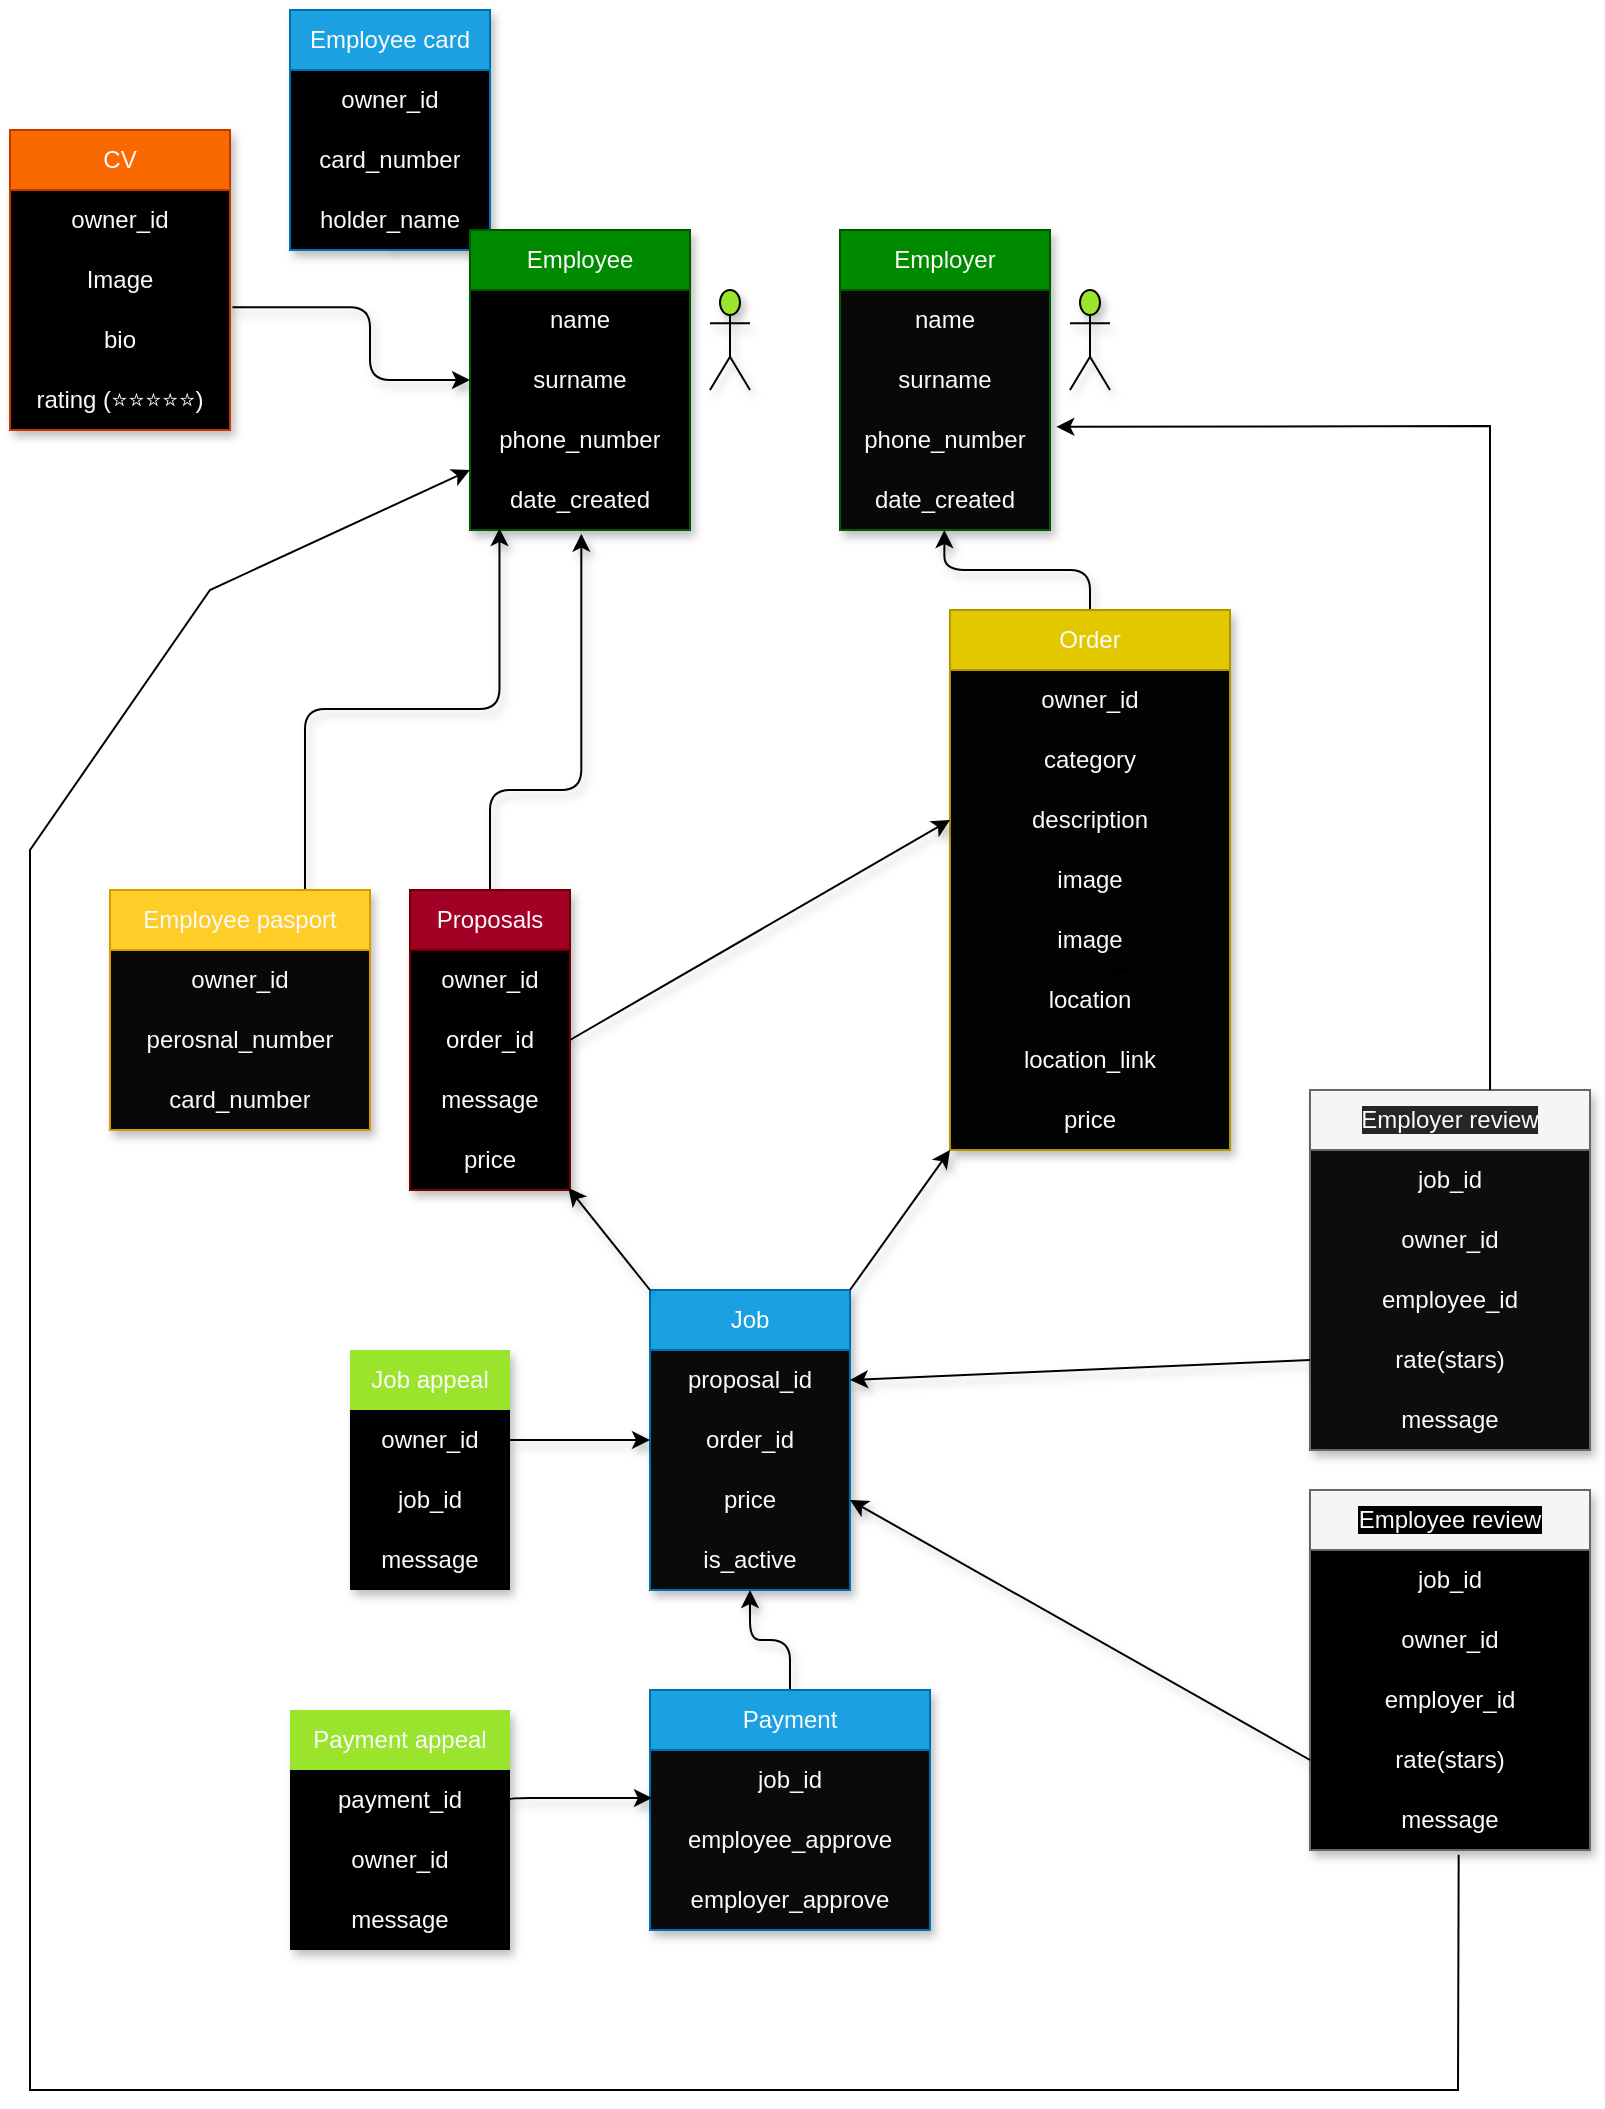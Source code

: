 <mxfile>
    <diagram id="SfdX-snPM93B8bF9I1mG" name="Page-1">
        <mxGraphModel dx="1243" dy="706" grid="1" gridSize="10" guides="1" tooltips="1" connect="1" arrows="1" fold="1" page="1" pageScale="1" pageWidth="850" pageHeight="1100" math="0" shadow="0">
            <root>
                <mxCell id="0"/>
                <mxCell id="1" parent="0"/>
                <mxCell id="148" style="edgeStyle=elbowEdgeStyle;elbow=vertical;html=1;exitX=0.5;exitY=1;exitDx=0;exitDy=0;entryX=0.5;entryY=0;entryDx=0;entryDy=0;fontColor=#fafafa;align=center;labelBackgroundColor=none;shadow=1;" parent="1" source="8" target="18" edge="1">
                    <mxGeometry relative="1" as="geometry"/>
                </mxCell>
                <mxCell id="8" value="Employee card" style="swimlane;fontStyle=0;childLayout=stackLayout;horizontal=1;startSize=30;horizontalStack=0;resizeParent=1;resizeParentMax=0;resizeLast=0;collapsible=1;marginBottom=0;whiteSpace=wrap;html=1;fillColor=#1ba1e2;fontColor=#fafafa;strokeColor=#006EAF;gradientColor=none;swimlaneFillColor=#000000;align=center;labelBackgroundColor=none;shadow=1;" parent="1" vertex="1">
                    <mxGeometry x="190" y="20" width="100" height="120" as="geometry"/>
                </mxCell>
                <mxCell id="9" value="owner_id" style="text;strokeColor=none;fillColor=none;align=center;verticalAlign=middle;spacingLeft=4;spacingRight=4;overflow=hidden;points=[[0,0.5],[1,0.5]];portConstraint=eastwest;rotatable=0;whiteSpace=wrap;html=1;labelBackgroundColor=none;fontColor=#fafafa;shadow=1;" parent="8" vertex="1">
                    <mxGeometry y="30" width="100" height="30" as="geometry"/>
                </mxCell>
                <mxCell id="200" value="card_number" style="text;strokeColor=none;fillColor=none;align=center;verticalAlign=middle;spacingLeft=4;spacingRight=4;overflow=hidden;points=[[0,0.5],[1,0.5]];portConstraint=eastwest;rotatable=0;whiteSpace=wrap;html=1;labelBackgroundColor=none;fontColor=#fafafa;shadow=1;" parent="8" vertex="1">
                    <mxGeometry y="60" width="100" height="30" as="geometry"/>
                </mxCell>
                <mxCell id="10" value="holder_name" style="text;strokeColor=none;fillColor=none;align=center;verticalAlign=middle;spacingLeft=4;spacingRight=4;overflow=hidden;points=[[0,0.5],[1,0.5]];portConstraint=eastwest;rotatable=0;whiteSpace=wrap;html=1;labelBackgroundColor=none;fontColor=#fafafa;shadow=1;" parent="8" vertex="1">
                    <mxGeometry y="90" width="100" height="30" as="geometry"/>
                </mxCell>
                <mxCell id="18" value="Employee" style="swimlane;fontStyle=0;childLayout=stackLayout;horizontal=1;startSize=30;horizontalStack=0;resizeParent=1;resizeParentMax=0;resizeLast=0;collapsible=1;marginBottom=0;whiteSpace=wrap;html=1;fillColor=#008a00;fontColor=#fafafa;strokeColor=#005700;swimlaneFillColor=#000000;align=center;labelBackgroundColor=none;shadow=1;" parent="1" vertex="1">
                    <mxGeometry x="280" y="130" width="110" height="150" as="geometry"/>
                </mxCell>
                <mxCell id="19" value="name" style="text;strokeColor=none;fillColor=none;align=center;verticalAlign=middle;spacingLeft=4;spacingRight=4;overflow=hidden;points=[[0,0.5],[1,0.5]];portConstraint=eastwest;rotatable=0;whiteSpace=wrap;html=1;labelBackgroundColor=none;fontColor=#fafafa;shadow=1;" parent="18" vertex="1">
                    <mxGeometry y="30" width="110" height="30" as="geometry"/>
                </mxCell>
                <mxCell id="20" value="surname" style="text;strokeColor=none;fillColor=none;align=center;verticalAlign=middle;spacingLeft=4;spacingRight=4;overflow=hidden;points=[[0,0.5],[1,0.5]];portConstraint=eastwest;rotatable=0;whiteSpace=wrap;html=1;labelBackgroundColor=none;fontColor=#fafafa;shadow=1;" parent="18" vertex="1">
                    <mxGeometry y="60" width="110" height="30" as="geometry"/>
                </mxCell>
                <mxCell id="21" value="phone_number" style="text;strokeColor=none;fillColor=none;align=center;verticalAlign=middle;spacingLeft=4;spacingRight=4;overflow=hidden;points=[[0,0.5],[1,0.5]];portConstraint=eastwest;rotatable=0;whiteSpace=wrap;html=1;labelBackgroundColor=none;fontColor=#fafafa;shadow=1;" parent="18" vertex="1">
                    <mxGeometry y="90" width="110" height="30" as="geometry"/>
                </mxCell>
                <mxCell id="109" value="date_created" style="text;strokeColor=none;fillColor=none;align=center;verticalAlign=middle;spacingLeft=4;spacingRight=4;overflow=hidden;points=[[0,0.5],[1,0.5]];portConstraint=eastwest;rotatable=0;whiteSpace=wrap;html=1;labelBackgroundColor=none;fontColor=#fafafa;shadow=1;" parent="18" vertex="1">
                    <mxGeometry y="120" width="110" height="30" as="geometry"/>
                </mxCell>
                <mxCell id="153" style="edgeStyle=elbowEdgeStyle;elbow=vertical;html=1;exitX=0.75;exitY=0;exitDx=0;exitDy=0;entryX=0.134;entryY=0.969;entryDx=0;entryDy=0;entryPerimeter=0;fontColor=#fafafa;align=center;labelBackgroundColor=none;shadow=1;" parent="1" source="27" target="109" edge="1">
                    <mxGeometry relative="1" as="geometry"/>
                </mxCell>
                <mxCell id="27" value="&lt;font&gt;Employee pasport&lt;/font&gt;" style="swimlane;fontStyle=0;childLayout=stackLayout;horizontal=1;startSize=30;horizontalStack=0;resizeParent=1;resizeParentMax=0;resizeLast=0;collapsible=1;marginBottom=0;whiteSpace=wrap;html=1;fillColor=#ffcd28;strokeColor=#d79b00;gradientColor=none;swimlaneFillColor=#080808;align=center;labelBackgroundColor=none;fontColor=#fafafa;shadow=1;" parent="1" vertex="1">
                    <mxGeometry x="100" y="460" width="130" height="120" as="geometry"/>
                </mxCell>
                <mxCell id="28" value="owner_id" style="text;strokeColor=none;fillColor=none;align=center;verticalAlign=middle;spacingLeft=4;spacingRight=4;overflow=hidden;points=[[0,0.5],[1,0.5]];portConstraint=eastwest;rotatable=0;whiteSpace=wrap;html=1;labelBackgroundColor=none;fontColor=#fafafa;shadow=1;" parent="27" vertex="1">
                    <mxGeometry y="30" width="130" height="30" as="geometry"/>
                </mxCell>
                <mxCell id="30" value="perosnal_number" style="text;strokeColor=none;fillColor=none;align=center;verticalAlign=middle;spacingLeft=4;spacingRight=4;overflow=hidden;points=[[0,0.5],[1,0.5]];portConstraint=eastwest;rotatable=0;whiteSpace=wrap;html=1;labelBackgroundColor=none;fontColor=#fafafa;shadow=1;" parent="27" vertex="1">
                    <mxGeometry y="60" width="130" height="30" as="geometry"/>
                </mxCell>
                <mxCell id="110" value="card_number" style="text;strokeColor=none;fillColor=none;align=center;verticalAlign=middle;spacingLeft=4;spacingRight=4;overflow=hidden;points=[[0,0.5],[1,0.5]];portConstraint=eastwest;rotatable=0;whiteSpace=wrap;html=1;labelBackgroundColor=none;fontColor=#fafafa;shadow=1;" parent="27" vertex="1">
                    <mxGeometry y="90" width="130" height="30" as="geometry"/>
                </mxCell>
                <mxCell id="154" style="edgeStyle=elbowEdgeStyle;elbow=vertical;html=1;exitX=0.5;exitY=0;exitDx=0;exitDy=0;entryX=0.506;entryY=1.061;entryDx=0;entryDy=0;entryPerimeter=0;fontColor=#fafafa;align=center;labelBackgroundColor=none;shadow=1;" parent="1" source="31" target="109" edge="1">
                    <mxGeometry relative="1" as="geometry">
                        <Array as="points">
                            <mxPoint x="310" y="410"/>
                        </Array>
                    </mxGeometry>
                </mxCell>
                <mxCell id="31" value="Proposals" style="swimlane;fontStyle=0;childLayout=stackLayout;horizontal=1;startSize=30;horizontalStack=0;resizeParent=1;resizeParentMax=0;resizeLast=0;collapsible=1;marginBottom=0;whiteSpace=wrap;html=1;fillColor=#a20025;fontColor=#fafafa;strokeColor=#6F0000;swimlaneFillColor=#000000;align=center;labelBackgroundColor=none;shadow=1;" parent="1" vertex="1">
                    <mxGeometry x="250" y="460" width="80" height="150" as="geometry"/>
                </mxCell>
                <mxCell id="33" value="owner_id" style="text;strokeColor=none;fillColor=none;align=center;verticalAlign=middle;spacingLeft=4;spacingRight=4;overflow=hidden;points=[[0,0.5],[1,0.5]];portConstraint=eastwest;rotatable=0;whiteSpace=wrap;html=1;labelBackgroundColor=none;fontColor=#fafafa;shadow=1;" parent="31" vertex="1">
                    <mxGeometry y="30" width="80" height="30" as="geometry"/>
                </mxCell>
                <mxCell id="124" value="order_id" style="text;strokeColor=none;fillColor=none;align=center;verticalAlign=middle;spacingLeft=4;spacingRight=4;overflow=hidden;points=[[0,0.5],[1,0.5]];portConstraint=eastwest;rotatable=0;whiteSpace=wrap;html=1;labelBackgroundColor=none;fontColor=#fafafa;shadow=1;" parent="31" vertex="1">
                    <mxGeometry y="60" width="80" height="30" as="geometry"/>
                </mxCell>
                <mxCell id="125" value="message" style="text;strokeColor=none;fillColor=none;align=center;verticalAlign=middle;spacingLeft=4;spacingRight=4;overflow=hidden;points=[[0,0.5],[1,0.5]];portConstraint=eastwest;rotatable=0;whiteSpace=wrap;html=1;labelBackgroundColor=none;fontColor=#fafafa;shadow=1;" parent="31" vertex="1">
                    <mxGeometry y="90" width="80" height="30" as="geometry"/>
                </mxCell>
                <mxCell id="126" value="price" style="text;strokeColor=none;fillColor=none;align=center;verticalAlign=middle;spacingLeft=4;spacingRight=4;overflow=hidden;points=[[0,0.5],[1,0.5]];portConstraint=eastwest;rotatable=0;whiteSpace=wrap;html=1;labelBackgroundColor=none;fontColor=#fafafa;shadow=1;" parent="31" vertex="1">
                    <mxGeometry y="120" width="80" height="30" as="geometry"/>
                </mxCell>
                <mxCell id="155" style="edgeStyle=elbowEdgeStyle;elbow=vertical;html=1;exitX=0.5;exitY=0;exitDx=0;exitDy=0;entryX=0.497;entryY=1;entryDx=0;entryDy=0;entryPerimeter=0;fontColor=#fafafa;align=center;labelBackgroundColor=none;shadow=1;" parent="1" source="39" target="106" edge="1">
                    <mxGeometry relative="1" as="geometry"/>
                </mxCell>
                <mxCell id="39" value="Order" style="swimlane;fontStyle=0;childLayout=stackLayout;horizontal=1;startSize=30;horizontalStack=0;resizeParent=1;resizeParentMax=0;resizeLast=0;collapsible=1;marginBottom=0;whiteSpace=wrap;html=1;fillColor=#e3c800;fontColor=#fafafa;strokeColor=#B09500;swimlaneFillColor=#030303;align=center;labelBackgroundColor=none;shadow=1;" parent="1" vertex="1">
                    <mxGeometry x="520" y="320" width="140" height="270" as="geometry"/>
                </mxCell>
                <mxCell id="40" value="owner_id" style="text;strokeColor=none;fillColor=none;align=center;verticalAlign=middle;spacingLeft=4;spacingRight=4;overflow=hidden;points=[[0,0.5],[1,0.5]];portConstraint=eastwest;rotatable=0;whiteSpace=wrap;html=1;labelBackgroundColor=none;fontColor=#fafafa;shadow=1;" parent="39" vertex="1">
                    <mxGeometry y="30" width="140" height="30" as="geometry"/>
                </mxCell>
                <mxCell id="41" value="category" style="text;strokeColor=none;fillColor=none;align=center;verticalAlign=middle;spacingLeft=4;spacingRight=4;overflow=hidden;points=[[0,0.5],[1,0.5]];portConstraint=eastwest;rotatable=0;whiteSpace=wrap;html=1;labelBackgroundColor=none;fontColor=#fafafa;shadow=1;" parent="39" vertex="1">
                    <mxGeometry y="60" width="140" height="30" as="geometry"/>
                </mxCell>
                <mxCell id="111" value="description" style="text;strokeColor=none;fillColor=none;align=center;verticalAlign=middle;spacingLeft=4;spacingRight=4;overflow=hidden;points=[[0,0.5],[1,0.5]];portConstraint=eastwest;rotatable=0;whiteSpace=wrap;html=1;labelBackgroundColor=none;fontColor=#fafafa;shadow=1;" parent="39" vertex="1">
                    <mxGeometry y="90" width="140" height="30" as="geometry"/>
                </mxCell>
                <mxCell id="112" value="image" style="text;strokeColor=none;fillColor=none;align=center;verticalAlign=middle;spacingLeft=4;spacingRight=4;overflow=hidden;points=[[0,0.5],[1,0.5]];portConstraint=eastwest;rotatable=0;whiteSpace=wrap;html=1;labelBackgroundColor=none;fontColor=#fafafa;shadow=1;" parent="39" vertex="1">
                    <mxGeometry y="120" width="140" height="30" as="geometry"/>
                </mxCell>
                <mxCell id="167" value="image" style="text;strokeColor=none;fillColor=none;align=center;verticalAlign=middle;spacingLeft=4;spacingRight=4;overflow=hidden;points=[[0,0.5],[1,0.5]];portConstraint=eastwest;rotatable=0;whiteSpace=wrap;html=1;labelBackgroundColor=none;fontColor=#fafafa;shadow=1;" parent="39" vertex="1">
                    <mxGeometry y="150" width="140" height="30" as="geometry"/>
                </mxCell>
                <mxCell id="113" value="location" style="text;strokeColor=none;fillColor=none;align=center;verticalAlign=middle;spacingLeft=4;spacingRight=4;overflow=hidden;points=[[0,0.5],[1,0.5]];portConstraint=eastwest;rotatable=0;whiteSpace=wrap;html=1;labelBackgroundColor=none;fontColor=#fafafa;shadow=1;" parent="39" vertex="1">
                    <mxGeometry y="180" width="140" height="30" as="geometry"/>
                </mxCell>
                <mxCell id="114" value="location_link" style="text;strokeColor=none;fillColor=none;align=center;verticalAlign=middle;spacingLeft=4;spacingRight=4;overflow=hidden;points=[[0,0.5],[1,0.5]];portConstraint=eastwest;rotatable=0;whiteSpace=wrap;html=1;labelBackgroundColor=none;fontColor=#fafafa;shadow=1;" parent="39" vertex="1">
                    <mxGeometry y="210" width="140" height="30" as="geometry"/>
                </mxCell>
                <mxCell id="115" value="price" style="text;strokeColor=none;fillColor=none;align=center;verticalAlign=middle;spacingLeft=4;spacingRight=4;overflow=hidden;points=[[0,0.5],[1,0.5]];portConstraint=eastwest;rotatable=0;whiteSpace=wrap;html=1;labelBackgroundColor=none;fontColor=#fafafa;shadow=1;" parent="39" vertex="1">
                    <mxGeometry y="240" width="140" height="30" as="geometry"/>
                </mxCell>
                <mxCell id="43" value="Job" style="swimlane;fontStyle=0;childLayout=stackLayout;horizontal=1;startSize=30;horizontalStack=0;resizeParent=1;resizeParentMax=0;resizeLast=0;collapsible=1;marginBottom=0;whiteSpace=wrap;html=1;fillColor=#1ba1e2;strokeColor=#006EAF;fillStyle=auto;fontColor=#fafafa;swimlaneFillColor=#0A0A0A;align=center;labelBackgroundColor=none;shadow=1;" parent="1" vertex="1">
                    <mxGeometry x="370" y="660" width="100" height="150" as="geometry"/>
                </mxCell>
                <mxCell id="44" value="proposal_id" style="text;strokeColor=none;fillColor=none;align=center;verticalAlign=middle;spacingLeft=4;spacingRight=4;overflow=hidden;points=[[0,0.5],[1,0.5]];portConstraint=eastwest;rotatable=0;whiteSpace=wrap;html=1;labelBackgroundColor=none;fontColor=#fafafa;shadow=1;" parent="43" vertex="1">
                    <mxGeometry y="30" width="100" height="30" as="geometry"/>
                </mxCell>
                <mxCell id="46" value="order_id" style="text;strokeColor=none;fillColor=none;align=center;verticalAlign=middle;spacingLeft=4;spacingRight=4;overflow=hidden;points=[[0,0.5],[1,0.5]];portConstraint=eastwest;rotatable=0;whiteSpace=wrap;html=1;labelBackgroundColor=none;fontColor=#fafafa;shadow=1;" parent="43" vertex="1">
                    <mxGeometry y="60" width="100" height="30" as="geometry"/>
                </mxCell>
                <mxCell id="127" value="price" style="text;strokeColor=none;fillColor=none;align=center;verticalAlign=middle;spacingLeft=4;spacingRight=4;overflow=hidden;points=[[0,0.5],[1,0.5]];portConstraint=eastwest;rotatable=0;whiteSpace=wrap;html=1;labelBackgroundColor=none;fontColor=#fafafa;shadow=1;" parent="43" vertex="1">
                    <mxGeometry y="90" width="100" height="30" as="geometry"/>
                </mxCell>
                <mxCell id="129" value="is_active" style="text;strokeColor=none;fillColor=none;align=center;verticalAlign=middle;spacingLeft=4;spacingRight=4;overflow=hidden;points=[[0,0.5],[1,0.5]];portConstraint=eastwest;rotatable=0;whiteSpace=wrap;html=1;labelBackgroundColor=none;fontColor=#fafafa;shadow=1;" parent="43" vertex="1">
                    <mxGeometry y="120" width="100" height="30" as="geometry"/>
                </mxCell>
                <mxCell id="57" value="&lt;span style=&quot;background-color: rgb(38, 38, 38);&quot;&gt;Employer review&lt;/span&gt;" style="swimlane;fontStyle=0;childLayout=stackLayout;horizontal=1;startSize=30;horizontalStack=0;resizeParent=1;resizeParentMax=0;resizeLast=0;collapsible=1;marginBottom=0;whiteSpace=wrap;html=1;fillColor=#f5f5f5;fontColor=#fafafa;strokeColor=#666666;swimlaneFillColor=#0D0D0D;align=center;labelBackgroundColor=none;shadow=1;" parent="1" vertex="1">
                    <mxGeometry x="700" y="560" width="140" height="180" as="geometry"/>
                </mxCell>
                <mxCell id="166" value="job_id" style="text;strokeColor=none;fillColor=none;align=center;verticalAlign=middle;spacingLeft=4;spacingRight=4;overflow=hidden;points=[[0,0.5],[1,0.5]];portConstraint=eastwest;rotatable=0;whiteSpace=wrap;html=1;labelBackgroundColor=none;fontColor=#fafafa;shadow=1;" parent="57" vertex="1">
                    <mxGeometry y="30" width="140" height="30" as="geometry"/>
                </mxCell>
                <mxCell id="181" value="owner_id" style="text;strokeColor=none;fillColor=none;align=center;verticalAlign=middle;spacingLeft=4;spacingRight=4;overflow=hidden;points=[[0,0.5],[1,0.5]];portConstraint=eastwest;rotatable=0;whiteSpace=wrap;html=1;labelBackgroundColor=none;fontColor=#fafafa;shadow=1;" parent="57" vertex="1">
                    <mxGeometry y="60" width="140" height="30" as="geometry"/>
                </mxCell>
                <mxCell id="183" value="employee_id" style="text;strokeColor=none;fillColor=none;align=center;verticalAlign=middle;spacingLeft=4;spacingRight=4;overflow=hidden;points=[[0,0.5],[1,0.5]];portConstraint=eastwest;rotatable=0;whiteSpace=wrap;html=1;labelBackgroundColor=none;fontColor=#fafafa;shadow=1;" parent="57" vertex="1">
                    <mxGeometry y="90" width="140" height="30" as="geometry"/>
                </mxCell>
                <mxCell id="58" value="rate(stars)" style="text;strokeColor=none;fillColor=none;align=center;verticalAlign=middle;spacingLeft=4;spacingRight=4;overflow=hidden;points=[[0,0.5],[1,0.5]];portConstraint=eastwest;rotatable=0;whiteSpace=wrap;html=1;labelBackgroundColor=none;fontColor=#fafafa;shadow=1;" parent="57" vertex="1">
                    <mxGeometry y="120" width="140" height="30" as="geometry"/>
                </mxCell>
                <mxCell id="59" value="message" style="text;strokeColor=none;fillColor=none;align=center;verticalAlign=middle;spacingLeft=4;spacingRight=4;overflow=hidden;points=[[0,0.5],[1,0.5]];portConstraint=eastwest;rotatable=0;whiteSpace=wrap;html=1;labelBackgroundColor=none;fontColor=#fafafa;shadow=1;" parent="57" vertex="1">
                    <mxGeometry y="150" width="140" height="30" as="geometry"/>
                </mxCell>
                <mxCell id="76" value="" style="endArrow=classic;html=1;exitX=0;exitY=0;exitDx=0;exitDy=0;entryX=0.99;entryY=0.966;entryDx=0;entryDy=0;entryPerimeter=0;align=center;labelBackgroundColor=none;fontColor=#fafafa;shadow=1;" parent="1" source="43" target="126" edge="1">
                    <mxGeometry width="50" height="50" relative="1" as="geometry">
                        <mxPoint x="430" y="480" as="sourcePoint"/>
                        <mxPoint x="359.86" y="530.93" as="targetPoint"/>
                    </mxGeometry>
                </mxCell>
                <mxCell id="77" value="" style="endArrow=classic;html=1;exitX=1;exitY=0;exitDx=0;exitDy=0;entryX=0;entryY=1;entryDx=0;entryDy=0;align=center;labelBackgroundColor=none;fontColor=#fafafa;shadow=1;" parent="1" source="43" target="39" edge="1">
                    <mxGeometry width="50" height="50" relative="1" as="geometry">
                        <mxPoint x="430" y="480" as="sourcePoint"/>
                        <mxPoint x="480" y="430" as="targetPoint"/>
                    </mxGeometry>
                </mxCell>
                <mxCell id="89" value="Employer" style="swimlane;fontStyle=0;childLayout=stackLayout;horizontal=1;startSize=30;horizontalStack=0;resizeParent=1;resizeParentMax=0;resizeLast=0;collapsible=1;marginBottom=0;whiteSpace=wrap;html=1;fillColor=#008a00;fontColor=#fafafa;strokeColor=#005700;swimlaneFillColor=#080808;align=center;labelBackgroundColor=none;shadow=1;" parent="1" vertex="1">
                    <mxGeometry x="465" y="130" width="105" height="150" as="geometry"/>
                </mxCell>
                <mxCell id="90" value="name" style="text;strokeColor=none;fillColor=none;align=center;verticalAlign=middle;spacingLeft=4;spacingRight=4;overflow=hidden;points=[[0,0.5],[1,0.5]];portConstraint=eastwest;rotatable=0;whiteSpace=wrap;html=1;labelBackgroundColor=none;fontColor=#fafafa;shadow=1;" parent="89" vertex="1">
                    <mxGeometry y="30" width="105" height="30" as="geometry"/>
                </mxCell>
                <mxCell id="91" value="surname" style="text;strokeColor=none;fillColor=none;align=center;verticalAlign=middle;spacingLeft=4;spacingRight=4;overflow=hidden;points=[[0,0.5],[1,0.5]];portConstraint=eastwest;rotatable=0;whiteSpace=wrap;html=1;labelBackgroundColor=none;fontColor=#fafafa;shadow=1;" parent="89" vertex="1">
                    <mxGeometry y="60" width="105" height="30" as="geometry"/>
                </mxCell>
                <mxCell id="92" value="phone_number" style="text;strokeColor=none;fillColor=none;align=center;verticalAlign=middle;spacingLeft=4;spacingRight=4;overflow=hidden;points=[[0,0.5],[1,0.5]];portConstraint=eastwest;rotatable=0;whiteSpace=wrap;html=1;labelBackgroundColor=none;fontColor=#fafafa;shadow=1;" parent="89" vertex="1">
                    <mxGeometry y="90" width="105" height="30" as="geometry"/>
                </mxCell>
                <mxCell id="106" value="date_created" style="text;strokeColor=none;fillColor=none;align=center;verticalAlign=middle;spacingLeft=4;spacingRight=4;overflow=hidden;points=[[0,0.5],[1,0.5]];portConstraint=eastwest;rotatable=0;whiteSpace=wrap;html=1;labelBackgroundColor=none;fontColor=#fafafa;shadow=1;" parent="89" vertex="1">
                    <mxGeometry y="120" width="105" height="30" as="geometry"/>
                </mxCell>
                <mxCell id="162" style="edgeStyle=elbowEdgeStyle;elbow=vertical;html=1;exitX=0.5;exitY=0;exitDx=0;exitDy=0;fontColor=#fafafa;align=center;labelBackgroundColor=none;shadow=1;" parent="1" source="93" target="129" edge="1">
                    <mxGeometry relative="1" as="geometry"/>
                </mxCell>
                <mxCell id="93" value="Payment" style="swimlane;fontStyle=0;childLayout=stackLayout;horizontal=1;startSize=30;horizontalStack=0;resizeParent=1;resizeParentMax=0;resizeLast=0;collapsible=1;marginBottom=0;whiteSpace=wrap;html=1;fillColor=#1ba1e2;strokeColor=#006EAF;fillStyle=auto;fontColor=#fafafa;swimlaneFillColor=#0A0A0A;align=center;labelBackgroundColor=none;shadow=1;" parent="1" vertex="1">
                    <mxGeometry x="370" y="860" width="140" height="120" as="geometry"/>
                </mxCell>
                <mxCell id="95" value="job_id" style="text;strokeColor=none;fillColor=none;align=center;verticalAlign=middle;spacingLeft=4;spacingRight=4;overflow=hidden;points=[[0,0.5],[1,0.5]];portConstraint=eastwest;rotatable=0;whiteSpace=wrap;html=1;labelBackgroundColor=none;fontColor=#fafafa;shadow=1;" parent="93" vertex="1">
                    <mxGeometry y="30" width="140" height="30" as="geometry"/>
                </mxCell>
                <mxCell id="96" value="employee_approve" style="text;strokeColor=none;fillColor=none;align=center;verticalAlign=middle;spacingLeft=4;spacingRight=4;overflow=hidden;points=[[0,0.5],[1,0.5]];portConstraint=eastwest;rotatable=0;whiteSpace=wrap;html=1;labelBackgroundColor=none;fontColor=#fafafa;shadow=1;" parent="93" vertex="1">
                    <mxGeometry y="60" width="140" height="30" as="geometry"/>
                </mxCell>
                <mxCell id="130" value="employer_approve" style="text;strokeColor=none;fillColor=none;align=center;verticalAlign=middle;spacingLeft=4;spacingRight=4;overflow=hidden;points=[[0,0.5],[1,0.5]];portConstraint=eastwest;rotatable=0;whiteSpace=wrap;html=1;labelBackgroundColor=none;fontColor=#fafafa;shadow=1;" parent="93" vertex="1">
                    <mxGeometry y="90" width="140" height="30" as="geometry"/>
                </mxCell>
                <mxCell id="117" value="CV" style="swimlane;fontStyle=0;childLayout=stackLayout;horizontal=1;startSize=30;horizontalStack=0;resizeParent=1;resizeParentMax=0;resizeLast=0;collapsible=1;marginBottom=0;whiteSpace=wrap;html=1;fillStyle=auto;fontColor=#fafafa;fillColor=#fa6800;strokeColor=#C73500;swimlaneFillColor=#000000;align=center;labelBackgroundColor=none;shadow=1;" parent="1" vertex="1">
                    <mxGeometry x="50" y="80" width="110" height="150" as="geometry"/>
                </mxCell>
                <mxCell id="118" value="owner_id" style="text;strokeColor=none;fillColor=none;align=center;verticalAlign=middle;spacingLeft=4;spacingRight=4;overflow=hidden;points=[[0,0.5],[1,0.5]];portConstraint=eastwest;rotatable=0;whiteSpace=wrap;html=1;fillStyle=cross-hatch;fontColor=#fafafa;labelBackgroundColor=none;shadow=1;" parent="117" vertex="1">
                    <mxGeometry y="30" width="110" height="30" as="geometry"/>
                </mxCell>
                <mxCell id="119" value="Image" style="text;strokeColor=none;fillColor=none;align=center;verticalAlign=middle;spacingLeft=4;spacingRight=4;overflow=hidden;points=[[0,0.5],[1,0.5]];portConstraint=eastwest;rotatable=0;whiteSpace=wrap;html=1;fillStyle=cross-hatch;fontColor=#fafafa;labelBackgroundColor=none;shadow=1;" parent="117" vertex="1">
                    <mxGeometry y="60" width="110" height="30" as="geometry"/>
                </mxCell>
                <mxCell id="120" value="bio" style="text;strokeColor=none;fillColor=none;align=center;verticalAlign=middle;spacingLeft=4;spacingRight=4;overflow=hidden;points=[[0,0.5],[1,0.5]];portConstraint=eastwest;rotatable=0;whiteSpace=wrap;html=1;fillStyle=cross-hatch;fontColor=#fafafa;labelBackgroundColor=none;shadow=1;" parent="117" vertex="1">
                    <mxGeometry y="90" width="110" height="30" as="geometry"/>
                </mxCell>
                <mxCell id="190" value="rating (⭐⭐⭐⭐⭐)" style="text;strokeColor=none;fillColor=none;align=center;verticalAlign=middle;spacingLeft=4;spacingRight=4;overflow=hidden;points=[[0,0.5],[1,0.5]];portConstraint=eastwest;rotatable=0;whiteSpace=wrap;html=1;fillStyle=cross-hatch;fontColor=#fafafa;labelBackgroundColor=none;shadow=1;" parent="117" vertex="1">
                    <mxGeometry y="120" width="110" height="30" as="geometry"/>
                </mxCell>
                <mxCell id="191" value="" style="edgeStyle=none;align=center;labelBorderColor=#d62929;labelBackgroundColor=none;fontColor=#fafafa;shadow=1;" parent="117" source="117" target="119" edge="1">
                    <mxGeometry relative="1" as="geometry"/>
                </mxCell>
                <mxCell id="121" value="" style="endArrow=classic;html=1;fontColor=#fafafa;elbow=vertical;entryX=0;entryY=0.5;entryDx=0;entryDy=0;exitX=1;exitY=0.5;exitDx=0;exitDy=0;align=center;labelBackgroundColor=none;shadow=1;" parent="1" source="124" target="111" edge="1">
                    <mxGeometry width="50" height="50" relative="1" as="geometry">
                        <mxPoint x="360" y="480" as="sourcePoint"/>
                        <mxPoint x="520" y="480" as="targetPoint"/>
                    </mxGeometry>
                </mxCell>
                <mxCell id="131" value="Job appeal" style="swimlane;fontStyle=0;childLayout=stackLayout;horizontal=1;startSize=30;horizontalStack=0;resizeParent=1;resizeParentMax=0;resizeLast=0;collapsible=1;marginBottom=0;whiteSpace=wrap;html=1;fillColor=#9BE42E;strokeColor=none;fillStyle=auto;fontColor=#fafafa;swimlaneFillColor=#010000;align=center;labelBackgroundColor=none;shadow=1;" parent="1" vertex="1">
                    <mxGeometry x="220" y="690" width="80" height="120" as="geometry"/>
                </mxCell>
                <mxCell id="135" value="owner_id" style="text;strokeColor=none;fillColor=none;align=center;verticalAlign=middle;spacingLeft=4;spacingRight=4;overflow=hidden;points=[[0,0.5],[1,0.5]];portConstraint=eastwest;rotatable=0;whiteSpace=wrap;html=1;labelBackgroundColor=none;fontColor=#fafafa;shadow=1;" parent="131" vertex="1">
                    <mxGeometry y="30" width="80" height="30" as="geometry"/>
                </mxCell>
                <mxCell id="132" value="job_id" style="text;strokeColor=none;fillColor=none;align=center;verticalAlign=middle;spacingLeft=4;spacingRight=4;overflow=hidden;points=[[0,0.5],[1,0.5]];portConstraint=eastwest;rotatable=0;whiteSpace=wrap;html=1;labelBackgroundColor=none;fontColor=#fafafa;shadow=1;" parent="131" vertex="1">
                    <mxGeometry y="60" width="80" height="30" as="geometry"/>
                </mxCell>
                <mxCell id="133" value="message" style="text;strokeColor=none;fillColor=none;align=center;verticalAlign=middle;spacingLeft=4;spacingRight=4;overflow=hidden;points=[[0,0.5],[1,0.5]];portConstraint=eastwest;rotatable=0;whiteSpace=wrap;html=1;labelBackgroundColor=none;fontColor=#fafafa;shadow=1;" parent="131" vertex="1">
                    <mxGeometry y="90" width="80" height="30" as="geometry"/>
                </mxCell>
                <mxCell id="137" value="Payment appeal" style="swimlane;fontStyle=0;childLayout=stackLayout;horizontal=1;startSize=30;horizontalStack=0;resizeParent=1;resizeParentMax=0;resizeLast=0;collapsible=1;marginBottom=0;whiteSpace=wrap;html=1;fillColor=#9BE42E;strokeColor=none;fillStyle=auto;fontColor=#fafafa;swimlaneFillColor=#010000;align=center;labelBackgroundColor=none;shadow=1;" parent="1" vertex="1">
                    <mxGeometry x="190" y="870" width="110" height="120" as="geometry"/>
                </mxCell>
                <mxCell id="138" value="payment_id" style="text;strokeColor=none;fillColor=none;align=center;verticalAlign=middle;spacingLeft=4;spacingRight=4;overflow=hidden;points=[[0,0.5],[1,0.5]];portConstraint=eastwest;rotatable=0;whiteSpace=wrap;html=1;labelBackgroundColor=none;fontColor=#fafafa;shadow=1;" parent="137" vertex="1">
                    <mxGeometry y="30" width="110" height="30" as="geometry"/>
                </mxCell>
                <mxCell id="139" value="owner_id" style="text;strokeColor=none;fillColor=none;align=center;verticalAlign=middle;spacingLeft=4;spacingRight=4;overflow=hidden;points=[[0,0.5],[1,0.5]];portConstraint=eastwest;rotatable=0;whiteSpace=wrap;html=1;labelBackgroundColor=none;fontColor=#fafafa;shadow=1;" parent="137" vertex="1">
                    <mxGeometry y="60" width="110" height="30" as="geometry"/>
                </mxCell>
                <mxCell id="140" value="message" style="text;strokeColor=none;fillColor=none;align=center;verticalAlign=middle;spacingLeft=4;spacingRight=4;overflow=hidden;points=[[0,0.5],[1,0.5]];portConstraint=eastwest;rotatable=0;whiteSpace=wrap;html=1;labelBackgroundColor=none;fontColor=#fafafa;shadow=1;" parent="137" vertex="1">
                    <mxGeometry y="90" width="110" height="30" as="geometry"/>
                </mxCell>
                <mxCell id="144" value="" style="shape=umlActor;verticalLabelPosition=bottom;verticalAlign=top;html=1;outlineConnect=0;fillStyle=auto;fontColor=#fafafa;fillColor=#9BE42E;align=center;labelBackgroundColor=none;shadow=1;" parent="1" vertex="1">
                    <mxGeometry x="400" y="160" width="20" height="50" as="geometry"/>
                </mxCell>
                <mxCell id="145" value="" style="shape=umlActor;verticalLabelPosition=bottom;verticalAlign=top;html=1;outlineConnect=0;fillStyle=auto;fontColor=#fafafa;fillColor=#9BE42E;align=center;labelBackgroundColor=none;shadow=1;" parent="1" vertex="1">
                    <mxGeometry x="580" y="160" width="20" height="50" as="geometry"/>
                </mxCell>
                <mxCell id="149" style="edgeStyle=elbowEdgeStyle;html=1;fontColor=#fafafa;align=center;labelBackgroundColor=none;shadow=1;exitX=1.011;exitY=-0.047;exitDx=0;exitDy=0;exitPerimeter=0;entryX=0;entryY=0.5;entryDx=0;entryDy=0;" parent="1" source="120" target="20" edge="1">
                    <mxGeometry relative="1" as="geometry">
                        <mxPoint x="280" y="150" as="targetPoint"/>
                        <mxPoint x="140" y="130" as="sourcePoint"/>
                        <Array as="points">
                            <mxPoint x="230" y="180"/>
                        </Array>
                    </mxGeometry>
                </mxCell>
                <mxCell id="164" style="edgeStyle=elbowEdgeStyle;elbow=vertical;html=1;exitX=1;exitY=0.5;exitDx=0;exitDy=0;entryX=0.007;entryY=0.767;entryDx=0;entryDy=0;entryPerimeter=0;fontColor=#fafafa;align=center;labelBackgroundColor=none;shadow=1;" parent="1" source="138" target="95" edge="1">
                    <mxGeometry relative="1" as="geometry"/>
                </mxCell>
                <mxCell id="165" style="edgeStyle=elbowEdgeStyle;elbow=vertical;html=1;exitX=1;exitY=0.5;exitDx=0;exitDy=0;entryX=0;entryY=0.5;entryDx=0;entryDy=0;fontColor=#fafafa;align=center;labelBackgroundColor=none;shadow=1;" parent="1" source="135" target="46" edge="1">
                    <mxGeometry relative="1" as="geometry"/>
                </mxCell>
                <mxCell id="174" value="&lt;span style=&quot;background-color: rgb(0, 0, 0);&quot;&gt;Employee review&lt;/span&gt;" style="swimlane;fontStyle=0;childLayout=stackLayout;horizontal=1;startSize=30;horizontalStack=0;resizeParent=1;resizeParentMax=0;resizeLast=0;collapsible=1;marginBottom=0;whiteSpace=wrap;html=1;fillColor=#f5f5f5;fontColor=#fafafa;strokeColor=#666666;swimlaneFillColor=#000000;align=center;labelBackgroundColor=none;shadow=1;" parent="1" vertex="1">
                    <mxGeometry x="700" y="760" width="140" height="180" as="geometry"/>
                </mxCell>
                <mxCell id="175" value="job_id" style="text;strokeColor=none;fillColor=none;align=center;verticalAlign=middle;spacingLeft=4;spacingRight=4;overflow=hidden;points=[[0,0.5],[1,0.5]];portConstraint=eastwest;rotatable=0;whiteSpace=wrap;html=1;labelBackgroundColor=none;fontColor=#fafafa;shadow=1;" parent="174" vertex="1">
                    <mxGeometry y="30" width="140" height="30" as="geometry"/>
                </mxCell>
                <mxCell id="182" value="owner_id" style="text;strokeColor=none;fillColor=none;align=center;verticalAlign=middle;spacingLeft=4;spacingRight=4;overflow=hidden;points=[[0,0.5],[1,0.5]];portConstraint=eastwest;rotatable=0;whiteSpace=wrap;html=1;labelBackgroundColor=none;fontColor=#fafafa;shadow=1;" parent="174" vertex="1">
                    <mxGeometry y="60" width="140" height="30" as="geometry"/>
                </mxCell>
                <mxCell id="184" value="employer_id" style="text;strokeColor=none;fillColor=none;align=center;verticalAlign=middle;spacingLeft=4;spacingRight=4;overflow=hidden;points=[[0,0.5],[1,0.5]];portConstraint=eastwest;rotatable=0;whiteSpace=wrap;html=1;labelBackgroundColor=none;fontColor=#fafafa;shadow=1;" parent="174" vertex="1">
                    <mxGeometry y="90" width="140" height="30" as="geometry"/>
                </mxCell>
                <mxCell id="176" value="rate(stars)" style="text;strokeColor=none;fillColor=none;align=center;verticalAlign=middle;spacingLeft=4;spacingRight=4;overflow=hidden;points=[[0,0.5],[1,0.5]];portConstraint=eastwest;rotatable=0;whiteSpace=wrap;html=1;labelBackgroundColor=none;fontColor=#fafafa;shadow=1;" parent="174" vertex="1">
                    <mxGeometry y="120" width="140" height="30" as="geometry"/>
                </mxCell>
                <mxCell id="177" value="message" style="text;strokeColor=none;fillColor=none;align=center;verticalAlign=middle;spacingLeft=4;spacingRight=4;overflow=hidden;points=[[0,0.5],[1,0.5]];portConstraint=eastwest;rotatable=0;whiteSpace=wrap;html=1;labelBackgroundColor=none;fontColor=#fafafa;shadow=1;" parent="174" vertex="1">
                    <mxGeometry y="150" width="140" height="30" as="geometry"/>
                </mxCell>
                <mxCell id="179" style="edgeStyle=none;html=1;exitX=0;exitY=0.5;exitDx=0;exitDy=0;entryX=1;entryY=0.5;entryDx=0;entryDy=0;fontColor=#fafafa;align=center;labelBackgroundColor=none;shadow=1;" parent="1" source="58" target="44" edge="1">
                    <mxGeometry relative="1" as="geometry"/>
                </mxCell>
                <mxCell id="180" style="elbow=vertical;html=1;exitX=0;exitY=0.5;exitDx=0;exitDy=0;fontColor=#fafafa;entryX=1;entryY=0.5;entryDx=0;entryDy=0;align=center;labelBackgroundColor=none;shadow=1;" parent="1" source="176" target="127" edge="1">
                    <mxGeometry relative="1" as="geometry">
                        <mxPoint x="510.0" y="730" as="targetPoint"/>
                    </mxGeometry>
                </mxCell>
                <mxCell id="197" value="" style="endArrow=classic;html=1;rounded=0;exitX=0.531;exitY=1.08;exitDx=0;exitDy=0;exitPerimeter=0;" parent="1" source="177" edge="1">
                    <mxGeometry width="50" height="50" relative="1" as="geometry">
                        <mxPoint x="790" y="950" as="sourcePoint"/>
                        <mxPoint x="280" y="250" as="targetPoint"/>
                        <Array as="points">
                            <mxPoint x="774" y="1060"/>
                            <mxPoint x="60" y="1060"/>
                            <mxPoint x="60" y="440"/>
                            <mxPoint x="150" y="310"/>
                        </Array>
                    </mxGeometry>
                </mxCell>
                <mxCell id="198" value="" style="endArrow=classic;html=1;rounded=0;exitX=0.643;exitY=0;exitDx=0;exitDy=0;exitPerimeter=0;entryX=1.03;entryY=0.28;entryDx=0;entryDy=0;entryPerimeter=0;" parent="1" source="57" target="92" edge="1">
                    <mxGeometry width="50" height="50" relative="1" as="geometry">
                        <mxPoint x="740" y="350" as="sourcePoint"/>
                        <mxPoint x="790" y="130" as="targetPoint"/>
                        <Array as="points">
                            <mxPoint x="790" y="228"/>
                        </Array>
                    </mxGeometry>
                </mxCell>
                <mxCell id="199" value="" style="edgeStyle=none;orthogonalLoop=1;jettySize=auto;html=1;rounded=0;" parent="1" edge="1">
                    <mxGeometry width="80" relative="1" as="geometry">
                        <mxPoint x="530" y="500" as="sourcePoint"/>
                        <mxPoint x="610" y="500" as="targetPoint"/>
                        <Array as="points"/>
                    </mxGeometry>
                </mxCell>
            </root>
        </mxGraphModel>
    </diagram>
</mxfile>